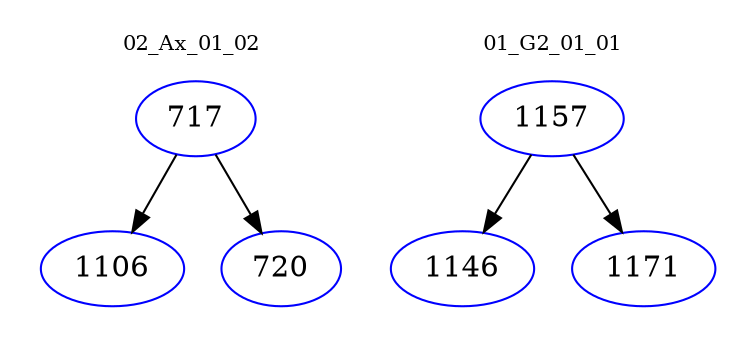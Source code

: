 digraph{
subgraph cluster_0 {
color = white
label = "02_Ax_01_02";
fontsize=10;
T0_717 [label="717", color="blue"]
T0_717 -> T0_1106 [color="black"]
T0_1106 [label="1106", color="blue"]
T0_717 -> T0_720 [color="black"]
T0_720 [label="720", color="blue"]
}
subgraph cluster_1 {
color = white
label = "01_G2_01_01";
fontsize=10;
T1_1157 [label="1157", color="blue"]
T1_1157 -> T1_1146 [color="black"]
T1_1146 [label="1146", color="blue"]
T1_1157 -> T1_1171 [color="black"]
T1_1171 [label="1171", color="blue"]
}
}
